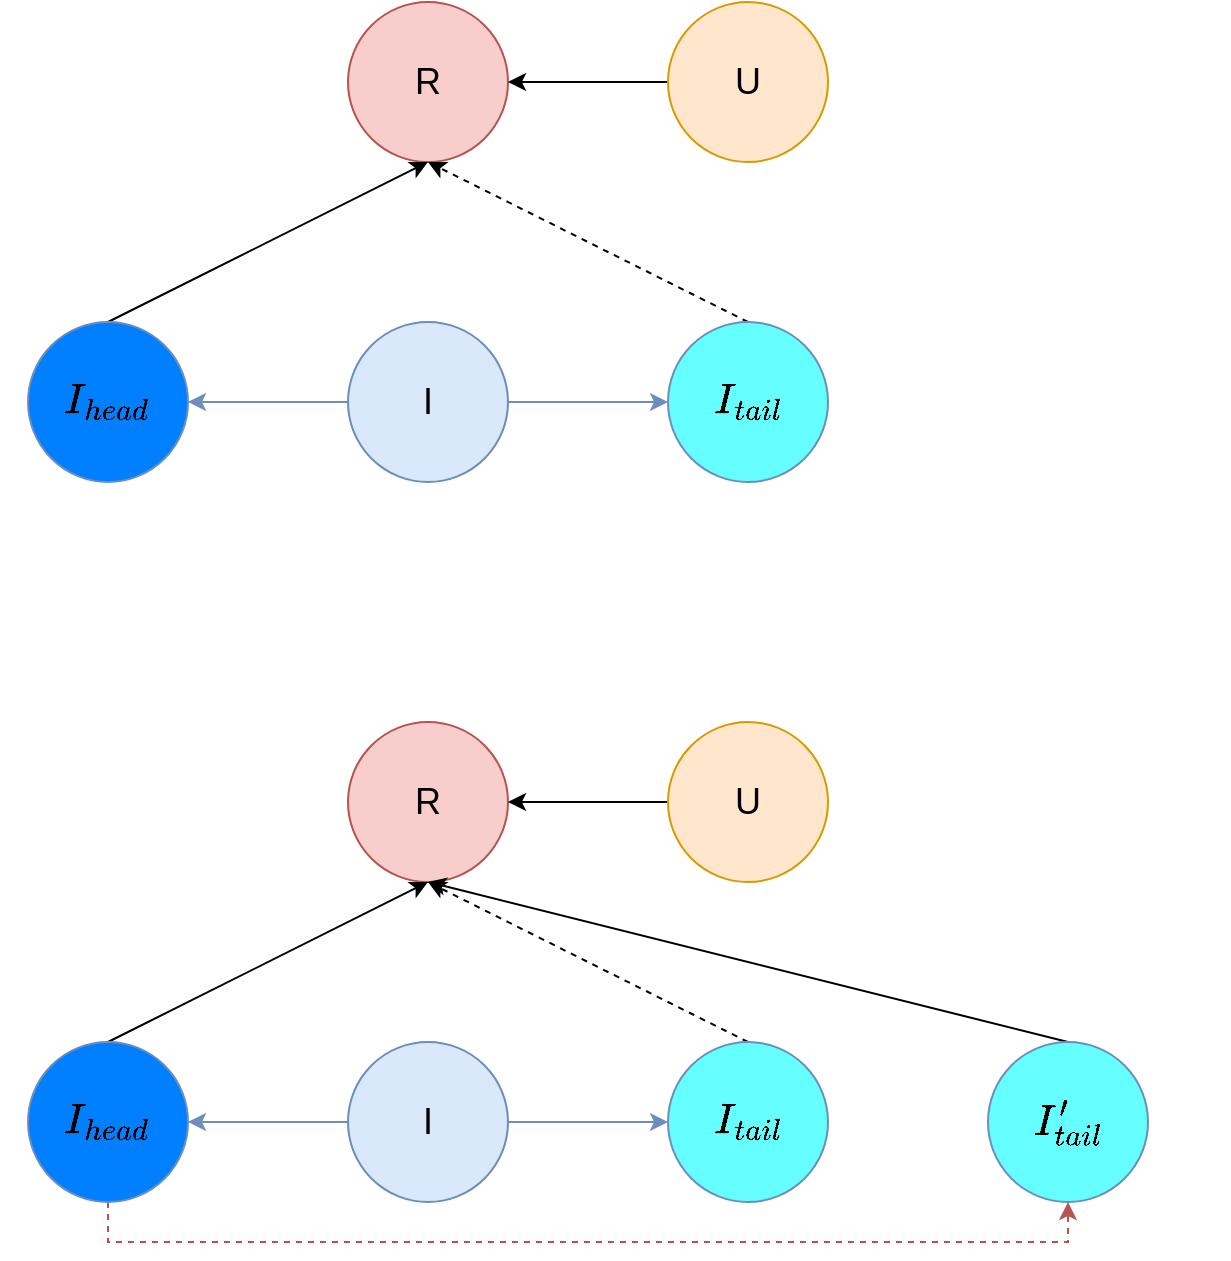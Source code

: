 <mxfile version="24.7.12">
  <diagram name="第 1 页" id="56BlYWJSqFPztJBqIIqX">
    <mxGraphModel dx="1514" dy="829" grid="1" gridSize="10" guides="1" tooltips="1" connect="1" arrows="1" fold="1" page="1" pageScale="1" pageWidth="1654" pageHeight="1169" math="1" shadow="0">
      <root>
        <mxCell id="0" />
        <mxCell id="1" parent="0" />
        <mxCell id="Yaq9q1l7534vEPPW3w2g-6" value="&lt;font style=&quot;font-size: 18px;&quot;&gt;R&lt;/font&gt;" style="ellipse;whiteSpace=wrap;html=1;aspect=fixed;fillColor=#f8cecc;strokeColor=#b85450;" parent="1" vertex="1">
          <mxGeometry x="680" y="120" width="80" height="80" as="geometry" />
        </mxCell>
        <mxCell id="Yaq9q1l7534vEPPW3w2g-12" style="edgeStyle=orthogonalEdgeStyle;rounded=0;orthogonalLoop=1;jettySize=auto;html=1;exitX=0;exitY=0.5;exitDx=0;exitDy=0;" parent="1" source="Yaq9q1l7534vEPPW3w2g-7" target="Yaq9q1l7534vEPPW3w2g-6" edge="1">
          <mxGeometry relative="1" as="geometry" />
        </mxCell>
        <mxCell id="Yaq9q1l7534vEPPW3w2g-7" value="&lt;font style=&quot;font-size: 18px;&quot;&gt;U&lt;/font&gt;" style="ellipse;whiteSpace=wrap;html=1;aspect=fixed;fillColor=#ffe6cc;strokeColor=#d79b00;" parent="1" vertex="1">
          <mxGeometry x="840" y="120" width="80" height="80" as="geometry" />
        </mxCell>
        <mxCell id="Yaq9q1l7534vEPPW3w2g-13" style="edgeStyle=orthogonalEdgeStyle;rounded=0;orthogonalLoop=1;jettySize=auto;html=1;exitX=0;exitY=0.5;exitDx=0;exitDy=0;fillColor=#dae8fc;strokeColor=#6c8ebf;" parent="1" source="Yaq9q1l7534vEPPW3w2g-8" target="Yaq9q1l7534vEPPW3w2g-10" edge="1">
          <mxGeometry relative="1" as="geometry" />
        </mxCell>
        <mxCell id="Yaq9q1l7534vEPPW3w2g-14" style="edgeStyle=orthogonalEdgeStyle;rounded=0;orthogonalLoop=1;jettySize=auto;html=1;exitX=1;exitY=0.5;exitDx=0;exitDy=0;fillColor=#dae8fc;strokeColor=#6c8ebf;" parent="1" source="Yaq9q1l7534vEPPW3w2g-8" target="Yaq9q1l7534vEPPW3w2g-9" edge="1">
          <mxGeometry relative="1" as="geometry" />
        </mxCell>
        <mxCell id="Yaq9q1l7534vEPPW3w2g-8" value="&lt;font style=&quot;font-size: 18px;&quot;&gt;I&lt;/font&gt;" style="ellipse;whiteSpace=wrap;html=1;aspect=fixed;fillColor=#dae8fc;strokeColor=#6c8ebf;" parent="1" vertex="1">
          <mxGeometry x="680" y="280" width="80" height="80" as="geometry" />
        </mxCell>
        <mxCell id="Yaq9q1l7534vEPPW3w2g-15" style="rounded=0;orthogonalLoop=1;jettySize=auto;html=1;exitX=0.5;exitY=0;exitDx=0;exitDy=0;entryX=0.5;entryY=1;entryDx=0;entryDy=0;dashed=1;" parent="1" source="Yaq9q1l7534vEPPW3w2g-9" target="Yaq9q1l7534vEPPW3w2g-6" edge="1">
          <mxGeometry relative="1" as="geometry" />
        </mxCell>
        <mxCell id="Yaq9q1l7534vEPPW3w2g-9" value="&lt;span style=&quot;font-size: 18px;&quot;&gt;$$I_{tail}$$&lt;/span&gt;" style="ellipse;whiteSpace=wrap;html=1;aspect=fixed;fillColor=#66FFFF;strokeColor=#6c8ebf;" parent="1" vertex="1">
          <mxGeometry x="840" y="280" width="80" height="80" as="geometry" />
        </mxCell>
        <mxCell id="Yaq9q1l7534vEPPW3w2g-11" style="rounded=0;orthogonalLoop=1;jettySize=auto;html=1;exitX=0.5;exitY=0;exitDx=0;exitDy=0;" parent="1" source="Yaq9q1l7534vEPPW3w2g-10" edge="1">
          <mxGeometry relative="1" as="geometry">
            <mxPoint x="720" y="200" as="targetPoint" />
          </mxGeometry>
        </mxCell>
        <mxCell id="Yaq9q1l7534vEPPW3w2g-10" value="&lt;span style=&quot;font-size: 18px;&quot;&gt;$$I_{head}$$&lt;/span&gt;" style="ellipse;whiteSpace=wrap;html=1;aspect=fixed;fillColor=#007FFF;strokeColor=#6c8ebf;" parent="1" vertex="1">
          <mxGeometry x="520" y="280" width="80" height="80" as="geometry" />
        </mxCell>
        <mxCell id="Yaq9q1l7534vEPPW3w2g-26" value="&lt;font style=&quot;font-size: 18px;&quot;&gt;R&lt;/font&gt;" style="ellipse;whiteSpace=wrap;html=1;aspect=fixed;fillColor=#f8cecc;strokeColor=#b85450;" parent="1" vertex="1">
          <mxGeometry x="680" y="480" width="80" height="80" as="geometry" />
        </mxCell>
        <mxCell id="Yaq9q1l7534vEPPW3w2g-27" style="edgeStyle=orthogonalEdgeStyle;rounded=0;orthogonalLoop=1;jettySize=auto;html=1;exitX=0;exitY=0.5;exitDx=0;exitDy=0;" parent="1" source="Yaq9q1l7534vEPPW3w2g-28" target="Yaq9q1l7534vEPPW3w2g-26" edge="1">
          <mxGeometry relative="1" as="geometry" />
        </mxCell>
        <mxCell id="Yaq9q1l7534vEPPW3w2g-28" value="&lt;font style=&quot;font-size: 18px;&quot;&gt;U&lt;/font&gt;" style="ellipse;whiteSpace=wrap;html=1;aspect=fixed;fillColor=#ffe6cc;strokeColor=#d79b00;" parent="1" vertex="1">
          <mxGeometry x="840" y="480" width="80" height="80" as="geometry" />
        </mxCell>
        <mxCell id="Yaq9q1l7534vEPPW3w2g-29" style="edgeStyle=orthogonalEdgeStyle;rounded=0;orthogonalLoop=1;jettySize=auto;html=1;exitX=0;exitY=0.5;exitDx=0;exitDy=0;fillColor=#dae8fc;strokeColor=#6c8ebf;" parent="1" source="Yaq9q1l7534vEPPW3w2g-31" target="Yaq9q1l7534vEPPW3w2g-35" edge="1">
          <mxGeometry relative="1" as="geometry" />
        </mxCell>
        <mxCell id="Yaq9q1l7534vEPPW3w2g-30" style="edgeStyle=orthogonalEdgeStyle;rounded=0;orthogonalLoop=1;jettySize=auto;html=1;exitX=1;exitY=0.5;exitDx=0;exitDy=0;fillColor=#dae8fc;strokeColor=#6c8ebf;" parent="1" source="Yaq9q1l7534vEPPW3w2g-31" target="Yaq9q1l7534vEPPW3w2g-33" edge="1">
          <mxGeometry relative="1" as="geometry" />
        </mxCell>
        <mxCell id="Yaq9q1l7534vEPPW3w2g-31" value="&lt;font style=&quot;font-size: 18px;&quot;&gt;I&lt;/font&gt;" style="ellipse;whiteSpace=wrap;html=1;aspect=fixed;fillColor=#dae8fc;strokeColor=#6c8ebf;" parent="1" vertex="1">
          <mxGeometry x="680" y="640" width="80" height="80" as="geometry" />
        </mxCell>
        <mxCell id="Yaq9q1l7534vEPPW3w2g-52" style="rounded=0;orthogonalLoop=1;jettySize=auto;html=1;exitX=0.5;exitY=0;exitDx=0;exitDy=0;entryX=0.5;entryY=1;entryDx=0;entryDy=0;dashed=1;" parent="1" source="Yaq9q1l7534vEPPW3w2g-33" target="Yaq9q1l7534vEPPW3w2g-26" edge="1">
          <mxGeometry relative="1" as="geometry" />
        </mxCell>
        <mxCell id="Yaq9q1l7534vEPPW3w2g-33" value="&lt;span style=&quot;font-size: 18px;&quot;&gt;$$I_{tail}$$&lt;/span&gt;" style="ellipse;whiteSpace=wrap;html=1;aspect=fixed;fillColor=#66FFFF;strokeColor=#6c8ebf;" parent="1" vertex="1">
          <mxGeometry x="840" y="640" width="80" height="80" as="geometry" />
        </mxCell>
        <mxCell id="Yaq9q1l7534vEPPW3w2g-51" style="rounded=0;orthogonalLoop=1;jettySize=auto;html=1;exitX=0.5;exitY=0;exitDx=0;exitDy=0;entryX=0.5;entryY=1;entryDx=0;entryDy=0;" parent="1" source="Yaq9q1l7534vEPPW3w2g-35" target="Yaq9q1l7534vEPPW3w2g-26" edge="1">
          <mxGeometry relative="1" as="geometry" />
        </mxCell>
        <mxCell id="V4QA-6n1epQZeQGniYDG-1" style="edgeStyle=orthogonalEdgeStyle;rounded=0;orthogonalLoop=1;jettySize=auto;html=1;exitX=0.5;exitY=1;exitDx=0;exitDy=0;entryX=0.5;entryY=1;entryDx=0;entryDy=0;fillColor=#f8cecc;strokeColor=#b85450;dashed=1;" edge="1" parent="1" source="Yaq9q1l7534vEPPW3w2g-35" target="Yaq9q1l7534vEPPW3w2g-36">
          <mxGeometry relative="1" as="geometry" />
        </mxCell>
        <mxCell id="Yaq9q1l7534vEPPW3w2g-35" value="&lt;span style=&quot;font-size: 18px;&quot;&gt;$$I_{head}$$&lt;/span&gt;" style="ellipse;whiteSpace=wrap;html=1;aspect=fixed;fillColor=#007FFF;strokeColor=#6c8ebf;" parent="1" vertex="1">
          <mxGeometry x="520" y="640" width="80" height="80" as="geometry" />
        </mxCell>
        <mxCell id="Yaq9q1l7534vEPPW3w2g-53" style="rounded=0;orthogonalLoop=1;jettySize=auto;html=1;exitX=0.5;exitY=0;exitDx=0;exitDy=0;" parent="1" source="Yaq9q1l7534vEPPW3w2g-36" edge="1">
          <mxGeometry relative="1" as="geometry">
            <mxPoint x="720" y="560" as="targetPoint" />
          </mxGeometry>
        </mxCell>
        <mxCell id="Yaq9q1l7534vEPPW3w2g-36" value="&lt;span style=&quot;font-size: 18px;&quot;&gt;$$I_{tail}^{\prime}$$&lt;/span&gt;" style="ellipse;whiteSpace=wrap;html=1;aspect=fixed;fillColor=#66FFFF;strokeColor=#6c8ebf;" parent="1" vertex="1">
          <mxGeometry x="1000" y="640" width="80" height="80" as="geometry" />
        </mxCell>
      </root>
    </mxGraphModel>
  </diagram>
</mxfile>
